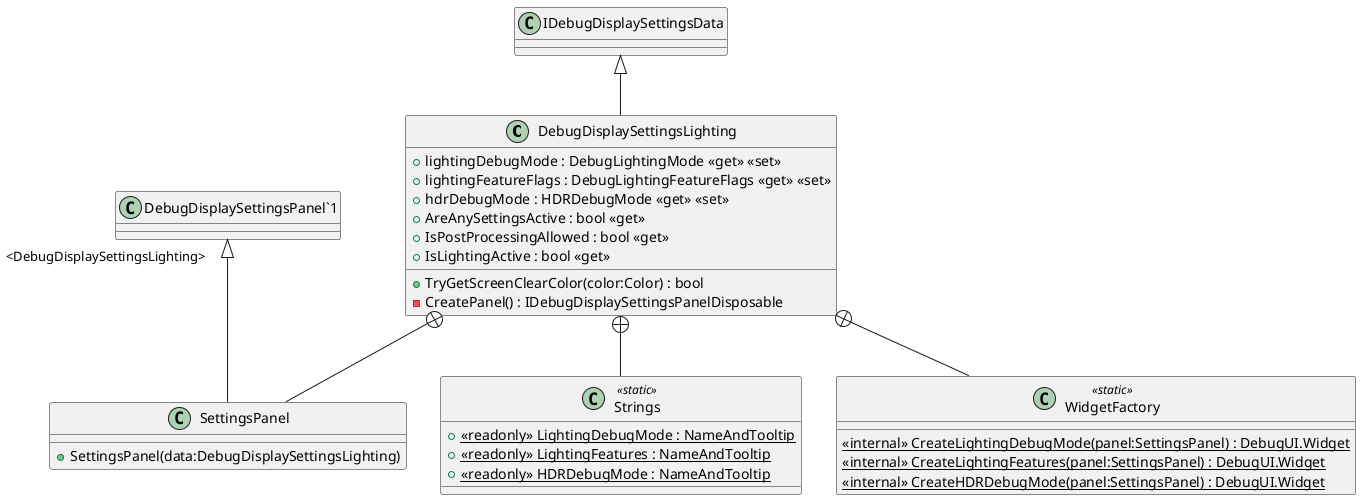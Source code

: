 @startuml
class DebugDisplaySettingsLighting {
    + lightingDebugMode : DebugLightingMode <<get>> <<set>>
    + lightingFeatureFlags : DebugLightingFeatureFlags <<get>> <<set>>
    + hdrDebugMode : HDRDebugMode <<get>> <<set>>
    + AreAnySettingsActive : bool <<get>>
    + IsPostProcessingAllowed : bool <<get>>
    + IsLightingActive : bool <<get>>
    + TryGetScreenClearColor(color:Color) : bool
    - CreatePanel() : IDebugDisplaySettingsPanelDisposable
}
class Strings <<static>> {
    + {static} <<readonly>> LightingDebugMode : NameAndTooltip
    + {static} <<readonly>> LightingFeatures : NameAndTooltip
    + {static} <<readonly>> HDRDebugMode : NameAndTooltip
}
class WidgetFactory <<static>> {
    <<internal>> {static} CreateLightingDebugMode(panel:SettingsPanel) : DebugUI.Widget
    <<internal>> {static} CreateLightingFeatures(panel:SettingsPanel) : DebugUI.Widget
    <<internal>> {static} CreateHDRDebugMode(panel:SettingsPanel) : DebugUI.Widget
}
class SettingsPanel {
    + SettingsPanel(data:DebugDisplaySettingsLighting)
}
IDebugDisplaySettingsData <|-- DebugDisplaySettingsLighting
DebugDisplaySettingsLighting +-- Strings
DebugDisplaySettingsLighting +-- WidgetFactory
DebugDisplaySettingsLighting +-- SettingsPanel
"DebugDisplaySettingsPanel`1" "<DebugDisplaySettingsLighting>" <|-- SettingsPanel
@enduml
